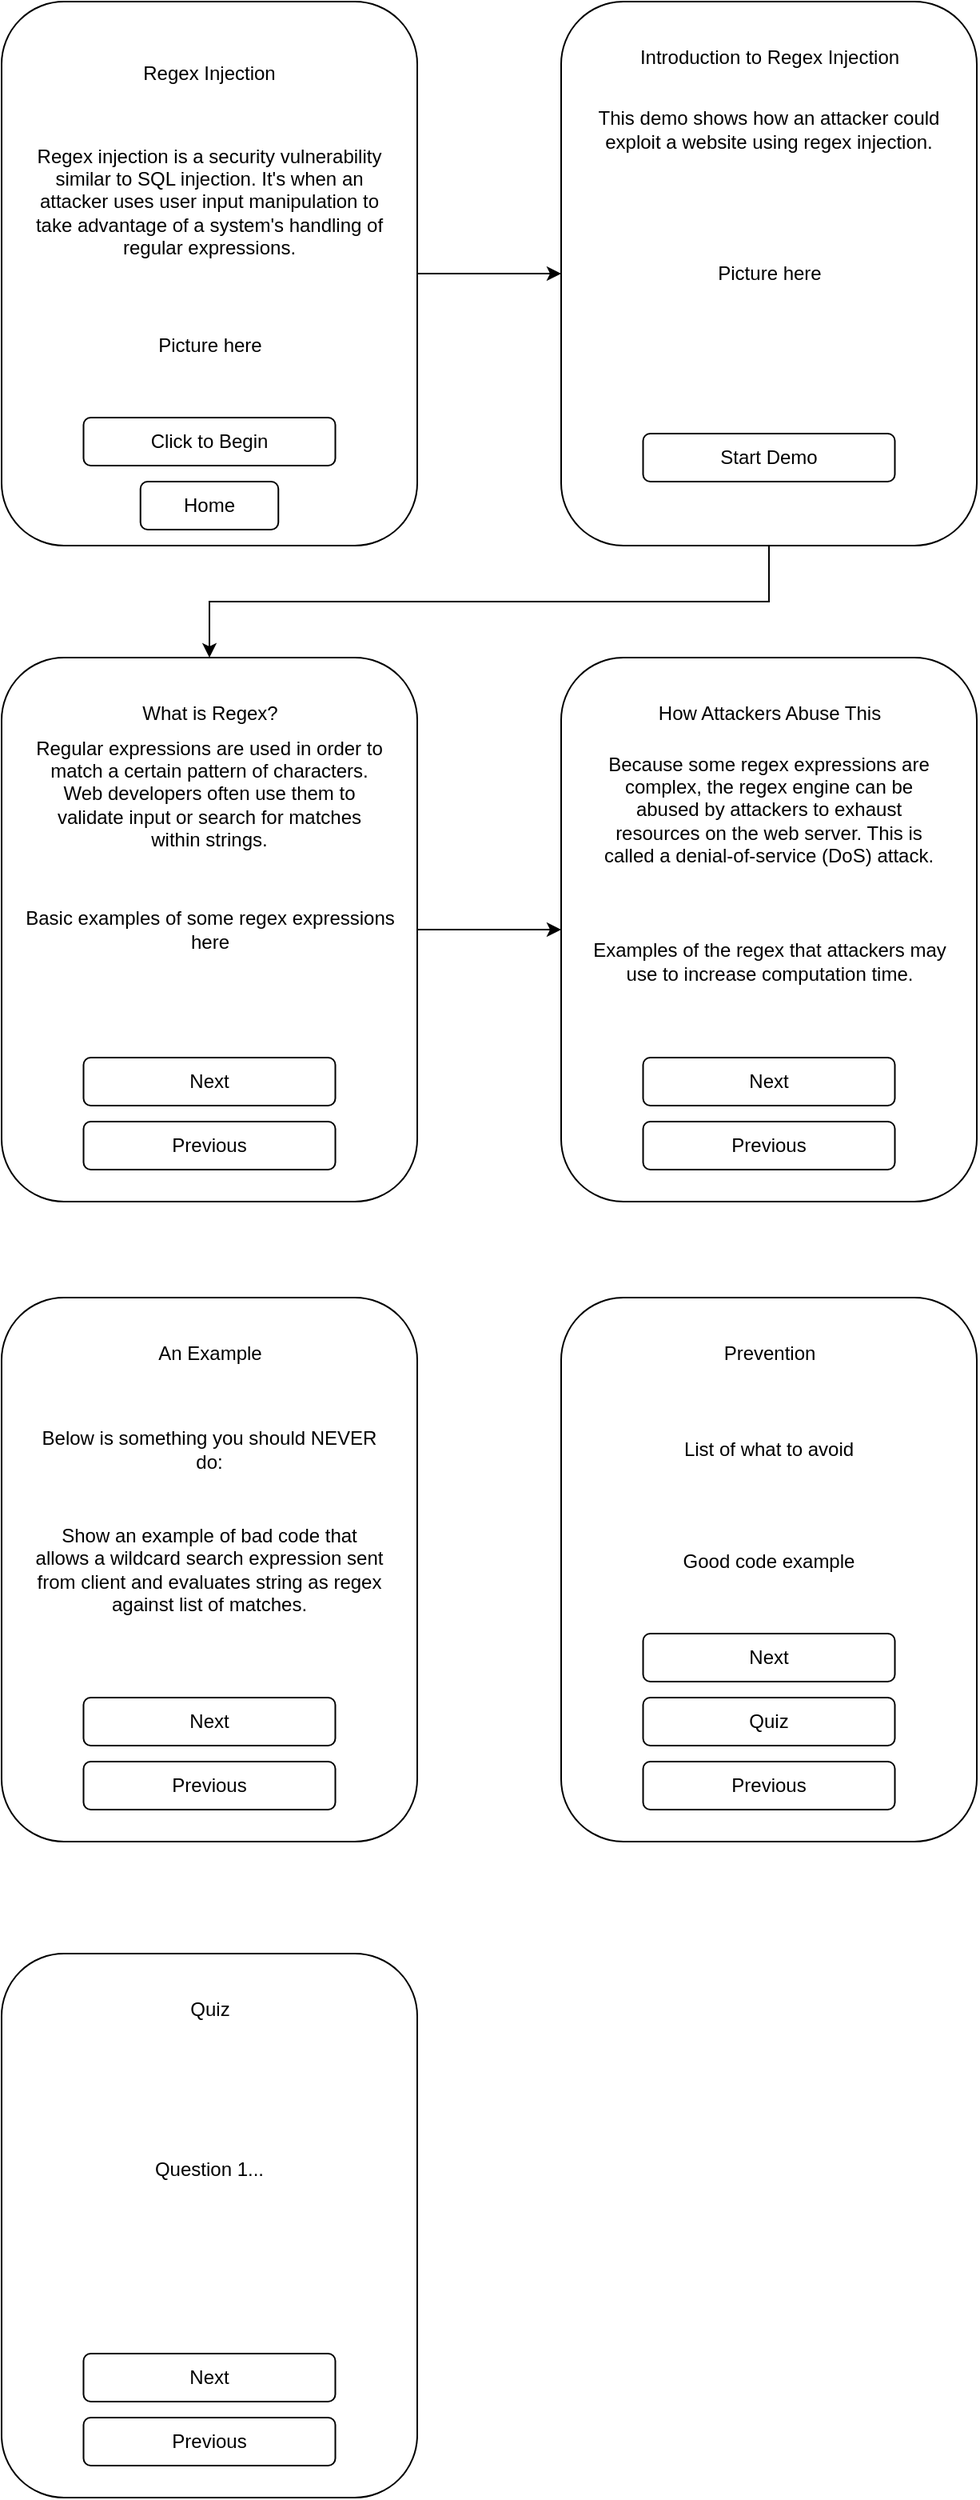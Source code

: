 <mxfile version="26.0.10">
  <diagram name="Page-1" id="lCje-kDYEjgoGOpUT1ha">
    <mxGraphModel dx="1110" dy="1214" grid="1" gridSize="10" guides="1" tooltips="1" connect="1" arrows="1" fold="1" page="1" pageScale="1" pageWidth="850" pageHeight="1100" math="0" shadow="0">
      <root>
        <mxCell id="0" />
        <mxCell id="1" parent="0" />
        <mxCell id="TcIuE5Da9l1JLq0rrfyy-15" style="edgeStyle=orthogonalEdgeStyle;rounded=0;orthogonalLoop=1;jettySize=auto;html=1;exitX=1;exitY=0.5;exitDx=0;exitDy=0;entryX=0;entryY=0.5;entryDx=0;entryDy=0;" edge="1" parent="1" source="TcIuE5Da9l1JLq0rrfyy-2" target="TcIuE5Da9l1JLq0rrfyy-9">
          <mxGeometry relative="1" as="geometry" />
        </mxCell>
        <mxCell id="TcIuE5Da9l1JLq0rrfyy-2" value="" style="rounded=1;whiteSpace=wrap;html=1;" vertex="1" parent="1">
          <mxGeometry x="50" y="200" width="260" height="340" as="geometry" />
        </mxCell>
        <mxCell id="TcIuE5Da9l1JLq0rrfyy-3" value="Regex Injection" style="text;html=1;align=center;verticalAlign=middle;whiteSpace=wrap;rounded=0;" vertex="1" parent="1">
          <mxGeometry x="125" y="230" width="110" height="30" as="geometry" />
        </mxCell>
        <mxCell id="TcIuE5Da9l1JLq0rrfyy-4" value="Regex injection is a security vulnerability similar to SQL injection. It&#39;s when an attacker&amp;nbsp;uses user input manipulation to take advantage of a system&#39;s handling of regular expressions." style="text;html=1;align=center;verticalAlign=middle;whiteSpace=wrap;rounded=0;" vertex="1" parent="1">
          <mxGeometry x="70" y="270" width="220" height="110" as="geometry" />
        </mxCell>
        <mxCell id="TcIuE5Da9l1JLq0rrfyy-5" value="Picture here" style="text;html=1;align=center;verticalAlign=middle;whiteSpace=wrap;rounded=0;" vertex="1" parent="1">
          <mxGeometry x="62.5" y="380" width="235" height="70" as="geometry" />
        </mxCell>
        <mxCell id="TcIuE5Da9l1JLq0rrfyy-7" value="Click to Begin" style="rounded=1;whiteSpace=wrap;html=1;" vertex="1" parent="1">
          <mxGeometry x="101.25" y="460" width="157.5" height="30" as="geometry" />
        </mxCell>
        <mxCell id="TcIuE5Da9l1JLq0rrfyy-8" value="Home" style="rounded=1;whiteSpace=wrap;html=1;" vertex="1" parent="1">
          <mxGeometry x="136.87" y="500" width="86.25" height="30" as="geometry" />
        </mxCell>
        <mxCell id="TcIuE5Da9l1JLq0rrfyy-22" style="edgeStyle=orthogonalEdgeStyle;rounded=0;orthogonalLoop=1;jettySize=auto;html=1;exitX=0.5;exitY=1;exitDx=0;exitDy=0;entryX=0.5;entryY=0;entryDx=0;entryDy=0;" edge="1" parent="1" source="TcIuE5Da9l1JLq0rrfyy-9" target="TcIuE5Da9l1JLq0rrfyy-16">
          <mxGeometry relative="1" as="geometry" />
        </mxCell>
        <mxCell id="TcIuE5Da9l1JLq0rrfyy-9" value="" style="rounded=1;whiteSpace=wrap;html=1;" vertex="1" parent="1">
          <mxGeometry x="400" y="200" width="260" height="340" as="geometry" />
        </mxCell>
        <mxCell id="TcIuE5Da9l1JLq0rrfyy-10" value="Introduction to Regex Injection" style="text;html=1;align=center;verticalAlign=middle;whiteSpace=wrap;rounded=0;" vertex="1" parent="1">
          <mxGeometry x="440.63" y="220" width="178.75" height="30" as="geometry" />
        </mxCell>
        <mxCell id="TcIuE5Da9l1JLq0rrfyy-11" value="This demo shows how an attacker could exploit a website using regex injection." style="text;html=1;align=center;verticalAlign=middle;whiteSpace=wrap;rounded=0;" vertex="1" parent="1">
          <mxGeometry x="420" y="260" width="220" height="40" as="geometry" />
        </mxCell>
        <mxCell id="TcIuE5Da9l1JLq0rrfyy-12" value="Picture here" style="text;html=1;align=center;verticalAlign=middle;whiteSpace=wrap;rounded=0;" vertex="1" parent="1">
          <mxGeometry x="412.5" y="320" width="235" height="100" as="geometry" />
        </mxCell>
        <mxCell id="TcIuE5Da9l1JLq0rrfyy-13" value="Start Demo" style="rounded=1;whiteSpace=wrap;html=1;" vertex="1" parent="1">
          <mxGeometry x="451.25" y="470" width="157.5" height="30" as="geometry" />
        </mxCell>
        <mxCell id="TcIuE5Da9l1JLq0rrfyy-29" style="edgeStyle=orthogonalEdgeStyle;rounded=0;orthogonalLoop=1;jettySize=auto;html=1;exitX=1;exitY=0.5;exitDx=0;exitDy=0;entryX=0;entryY=0.5;entryDx=0;entryDy=0;" edge="1" parent="1" source="TcIuE5Da9l1JLq0rrfyy-16" target="TcIuE5Da9l1JLq0rrfyy-23">
          <mxGeometry relative="1" as="geometry" />
        </mxCell>
        <mxCell id="TcIuE5Da9l1JLq0rrfyy-16" value="" style="rounded=1;whiteSpace=wrap;html=1;" vertex="1" parent="1">
          <mxGeometry x="50" y="610" width="260" height="340" as="geometry" />
        </mxCell>
        <mxCell id="TcIuE5Da9l1JLq0rrfyy-17" value="What is Regex?" style="text;html=1;align=center;verticalAlign=middle;whiteSpace=wrap;rounded=0;" vertex="1" parent="1">
          <mxGeometry x="90.63" y="630" width="178.75" height="30" as="geometry" />
        </mxCell>
        <mxCell id="TcIuE5Da9l1JLq0rrfyy-18" value="&lt;div&gt;Regular expressions are used in order to match a certain pattern of characters. Web developers often use them to validate input or search for matches within strings.&lt;/div&gt;" style="text;html=1;align=center;verticalAlign=middle;whiteSpace=wrap;rounded=0;" vertex="1" parent="1">
          <mxGeometry x="70" y="660" width="220" height="70" as="geometry" />
        </mxCell>
        <mxCell id="TcIuE5Da9l1JLq0rrfyy-19" value="Basic examples of some regex expressions here" style="text;html=1;align=center;verticalAlign=middle;whiteSpace=wrap;rounded=0;" vertex="1" parent="1">
          <mxGeometry x="62.5" y="730" width="235" height="100" as="geometry" />
        </mxCell>
        <mxCell id="TcIuE5Da9l1JLq0rrfyy-20" value="Next" style="rounded=1;whiteSpace=wrap;html=1;" vertex="1" parent="1">
          <mxGeometry x="101.25" y="860" width="157.5" height="30" as="geometry" />
        </mxCell>
        <mxCell id="TcIuE5Da9l1JLq0rrfyy-21" value="Previous" style="rounded=1;whiteSpace=wrap;html=1;" vertex="1" parent="1">
          <mxGeometry x="101.26" y="900" width="157.5" height="30" as="geometry" />
        </mxCell>
        <mxCell id="TcIuE5Da9l1JLq0rrfyy-23" value="" style="rounded=1;whiteSpace=wrap;html=1;" vertex="1" parent="1">
          <mxGeometry x="400" y="610" width="260" height="340" as="geometry" />
        </mxCell>
        <mxCell id="TcIuE5Da9l1JLq0rrfyy-24" value="How Attackers Abuse This" style="text;html=1;align=center;verticalAlign=middle;whiteSpace=wrap;rounded=0;" vertex="1" parent="1">
          <mxGeometry x="440.63" y="630" width="178.75" height="30" as="geometry" />
        </mxCell>
        <mxCell id="TcIuE5Da9l1JLq0rrfyy-25" value="Because some regex expressions are complex, the regex engine can be abused by attackers to exhaust resources on the web server. This is called a denial-of-service (DoS) attack." style="text;html=1;align=center;verticalAlign=middle;whiteSpace=wrap;rounded=0;" vertex="1" parent="1">
          <mxGeometry x="420" y="670" width="220" height="70" as="geometry" />
        </mxCell>
        <mxCell id="TcIuE5Da9l1JLq0rrfyy-26" value="Examples of the regex that attackers may use to increase computation time." style="text;html=1;align=center;verticalAlign=middle;whiteSpace=wrap;rounded=0;" vertex="1" parent="1">
          <mxGeometry x="412.5" y="770" width="235" height="60" as="geometry" />
        </mxCell>
        <mxCell id="TcIuE5Da9l1JLq0rrfyy-27" value="Next" style="rounded=1;whiteSpace=wrap;html=1;" vertex="1" parent="1">
          <mxGeometry x="451.25" y="860" width="157.5" height="30" as="geometry" />
        </mxCell>
        <mxCell id="TcIuE5Da9l1JLq0rrfyy-28" value="Previous" style="rounded=1;whiteSpace=wrap;html=1;" vertex="1" parent="1">
          <mxGeometry x="451.26" y="900" width="157.5" height="30" as="geometry" />
        </mxCell>
        <mxCell id="TcIuE5Da9l1JLq0rrfyy-36" value="" style="rounded=1;whiteSpace=wrap;html=1;" vertex="1" parent="1">
          <mxGeometry x="49.99" y="1010" width="260" height="340" as="geometry" />
        </mxCell>
        <mxCell id="TcIuE5Da9l1JLq0rrfyy-37" value="An Example" style="text;html=1;align=center;verticalAlign=middle;whiteSpace=wrap;rounded=0;" vertex="1" parent="1">
          <mxGeometry x="90.62" y="1030" width="178.75" height="30" as="geometry" />
        </mxCell>
        <mxCell id="TcIuE5Da9l1JLq0rrfyy-38" value="Show an example of bad code that allows a wildcard search expression sent from client and evaluates string as regex against list of matches." style="text;html=1;align=center;verticalAlign=middle;whiteSpace=wrap;rounded=0;" vertex="1" parent="1">
          <mxGeometry x="70.01" y="1145" width="220" height="70" as="geometry" />
        </mxCell>
        <mxCell id="TcIuE5Da9l1JLq0rrfyy-40" value="Next" style="rounded=1;whiteSpace=wrap;html=1;" vertex="1" parent="1">
          <mxGeometry x="101.24" y="1260" width="157.5" height="30" as="geometry" />
        </mxCell>
        <mxCell id="TcIuE5Da9l1JLq0rrfyy-41" value="Previous" style="rounded=1;whiteSpace=wrap;html=1;" vertex="1" parent="1">
          <mxGeometry x="101.25" y="1300" width="157.5" height="30" as="geometry" />
        </mxCell>
        <mxCell id="TcIuE5Da9l1JLq0rrfyy-42" value="Below is something you should NEVER do:" style="text;html=1;align=center;verticalAlign=middle;whiteSpace=wrap;rounded=0;" vertex="1" parent="1">
          <mxGeometry x="70.01" y="1070" width="220" height="70" as="geometry" />
        </mxCell>
        <mxCell id="TcIuE5Da9l1JLq0rrfyy-43" value="" style="rounded=1;whiteSpace=wrap;html=1;" vertex="1" parent="1">
          <mxGeometry x="400" y="1010" width="260" height="340" as="geometry" />
        </mxCell>
        <mxCell id="TcIuE5Da9l1JLq0rrfyy-44" value="Prevention" style="text;html=1;align=center;verticalAlign=middle;whiteSpace=wrap;rounded=0;" vertex="1" parent="1">
          <mxGeometry x="440.63" y="1030" width="178.75" height="30" as="geometry" />
        </mxCell>
        <mxCell id="TcIuE5Da9l1JLq0rrfyy-45" value="List of what to avoid" style="text;html=1;align=center;verticalAlign=middle;whiteSpace=wrap;rounded=0;" vertex="1" parent="1">
          <mxGeometry x="420" y="1070" width="220" height="70" as="geometry" />
        </mxCell>
        <mxCell id="TcIuE5Da9l1JLq0rrfyy-46" value="Quiz" style="rounded=1;whiteSpace=wrap;html=1;" vertex="1" parent="1">
          <mxGeometry x="451.25" y="1260" width="157.5" height="30" as="geometry" />
        </mxCell>
        <mxCell id="TcIuE5Da9l1JLq0rrfyy-47" value="Previous" style="rounded=1;whiteSpace=wrap;html=1;" vertex="1" parent="1">
          <mxGeometry x="451.26" y="1300" width="157.5" height="30" as="geometry" />
        </mxCell>
        <mxCell id="TcIuE5Da9l1JLq0rrfyy-49" value="Good code example" style="text;html=1;align=center;verticalAlign=middle;whiteSpace=wrap;rounded=0;" vertex="1" parent="1">
          <mxGeometry x="420.01" y="1140" width="220" height="70" as="geometry" />
        </mxCell>
        <mxCell id="TcIuE5Da9l1JLq0rrfyy-50" value="" style="rounded=1;whiteSpace=wrap;html=1;" vertex="1" parent="1">
          <mxGeometry x="49.99" y="1420" width="260" height="340" as="geometry" />
        </mxCell>
        <mxCell id="TcIuE5Da9l1JLq0rrfyy-51" value="Quiz" style="text;html=1;align=center;verticalAlign=middle;whiteSpace=wrap;rounded=0;" vertex="1" parent="1">
          <mxGeometry x="90.62" y="1440" width="178.75" height="30" as="geometry" />
        </mxCell>
        <mxCell id="TcIuE5Da9l1JLq0rrfyy-53" value="Next" style="rounded=1;whiteSpace=wrap;html=1;" vertex="1" parent="1">
          <mxGeometry x="101.24" y="1670" width="157.5" height="30" as="geometry" />
        </mxCell>
        <mxCell id="TcIuE5Da9l1JLq0rrfyy-54" value="Previous" style="rounded=1;whiteSpace=wrap;html=1;" vertex="1" parent="1">
          <mxGeometry x="101.25" y="1710" width="157.5" height="30" as="geometry" />
        </mxCell>
        <mxCell id="TcIuE5Da9l1JLq0rrfyy-56" value="Next" style="rounded=1;whiteSpace=wrap;html=1;" vertex="1" parent="1">
          <mxGeometry x="451.26" y="1220" width="157.5" height="30" as="geometry" />
        </mxCell>
        <mxCell id="TcIuE5Da9l1JLq0rrfyy-57" value="Question 1..." style="text;html=1;align=center;verticalAlign=middle;whiteSpace=wrap;rounded=0;" vertex="1" parent="1">
          <mxGeometry x="69.99" y="1520" width="220" height="70" as="geometry" />
        </mxCell>
      </root>
    </mxGraphModel>
  </diagram>
</mxfile>
